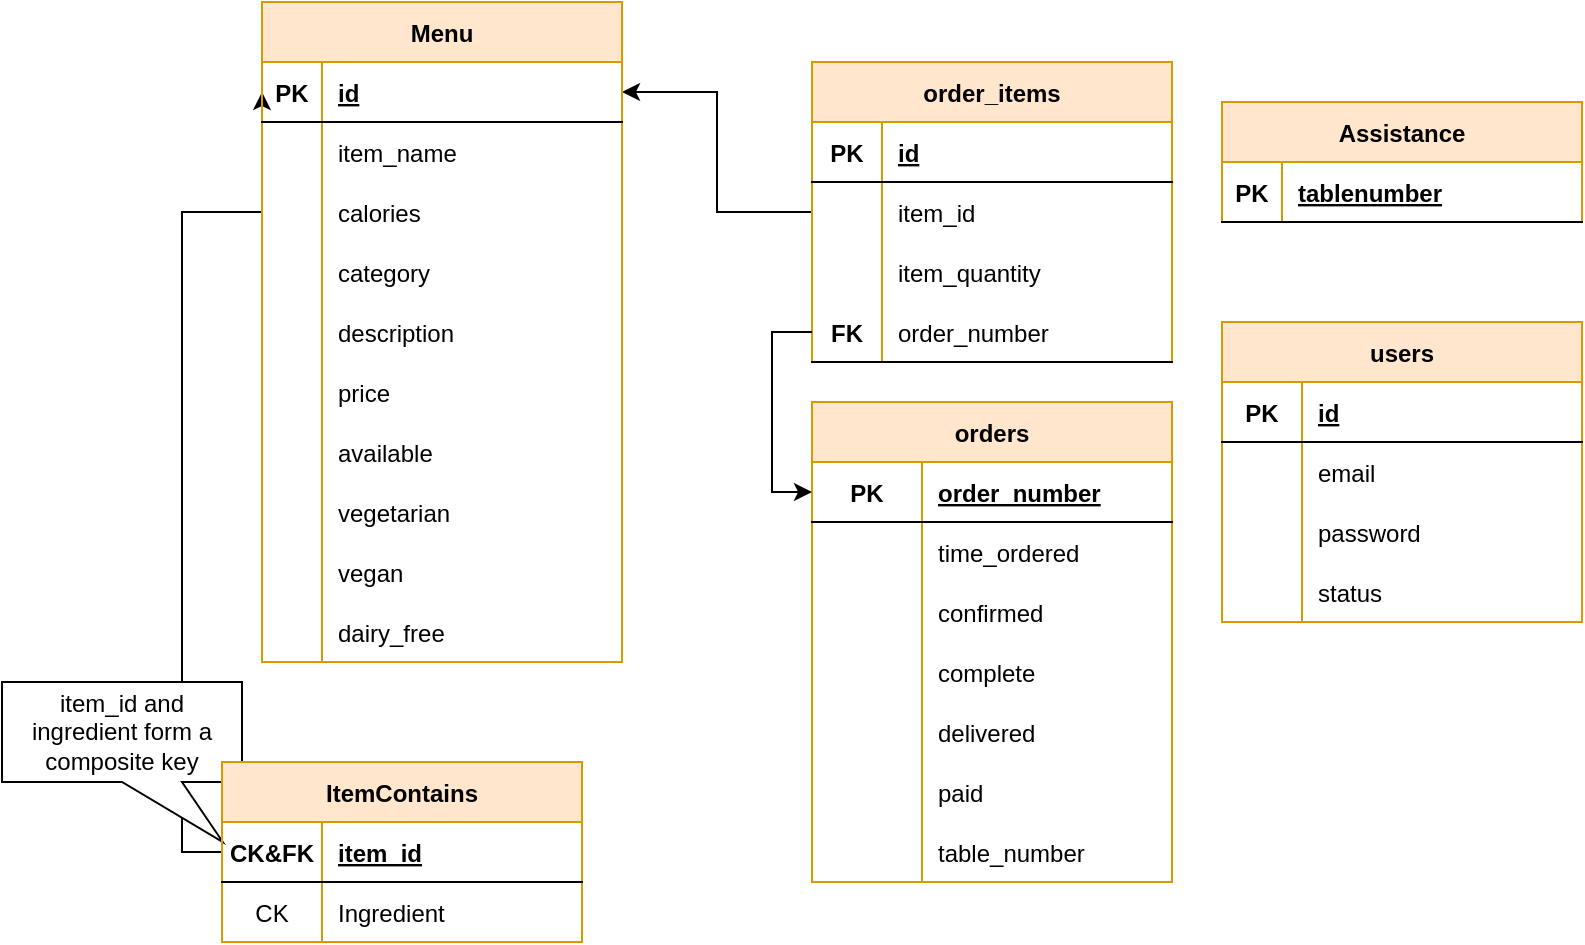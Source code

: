 <mxfile version="13.7.9" type="device"><diagram id="SdohJw1Y27w-HQeOz1-9" name="Page-1"><mxGraphModel dx="2079" dy="730" grid="1" gridSize="10" guides="1" tooltips="1" connect="1" arrows="1" fold="1" page="1" pageScale="1" pageWidth="850" pageHeight="1100" math="0" shadow="0"><root><mxCell id="0"/><mxCell id="1" parent="0"/><mxCell id="2-MBqTOUzXgTZONKNW20-106" style="edgeStyle=orthogonalEdgeStyle;rounded=0;orthogonalLoop=1;jettySize=auto;html=1;entryX=1;entryY=0.5;entryDx=0;entryDy=0;" parent="1" source="2-MBqTOUzXgTZONKNW20-47" target="2-MBqTOUzXgTZONKNW20-2" edge="1"><mxGeometry relative="1" as="geometry"/></mxCell><mxCell id="gD3j3if3c3q_2r_IgSVw-8" style="edgeStyle=orthogonalEdgeStyle;rounded=0;orthogonalLoop=1;jettySize=auto;html=1;entryX=0;entryY=0.5;entryDx=0;entryDy=0;" parent="1" source="gD3j3if3c3q_2r_IgSVw-2" target="2-MBqTOUzXgTZONKNW20-2" edge="1"><mxGeometry relative="1" as="geometry"><mxPoint x="10" y="190" as="targetPoint"/><Array as="points"><mxPoint x="20" y="515"/><mxPoint x="20" y="195"/></Array></mxGeometry></mxCell><mxCell id="49WRHpQIaL2PQQmi55MU-1" value="item_id and ingredient form a composite key" style="shape=callout;whiteSpace=wrap;html=1;perimeter=calloutPerimeter;position2=0.92;base=30;" parent="1" vertex="1"><mxGeometry x="-70" y="430" width="120" height="80" as="geometry"/></mxCell><mxCell id="2-MBqTOUzXgTZONKNW20-62" value="orders" style="shape=table;startSize=30;container=1;collapsible=1;childLayout=tableLayout;fixedRows=1;rowLines=0;fontStyle=1;align=center;resizeLast=1;fillColor=#ffe6cc;strokeColor=#d79b00;" parent="1" vertex="1"><mxGeometry x="335" y="290" width="180" height="240" as="geometry"/></mxCell><mxCell id="2-MBqTOUzXgTZONKNW20-63" value="" style="shape=tableRow;horizontal=0;startSize=0;swimlaneHead=0;swimlaneBody=0;fillColor=none;collapsible=0;dropTarget=0;points=[[0,0.5],[1,0.5]];portConstraint=eastwest;top=0;left=0;right=0;bottom=1;" parent="2-MBqTOUzXgTZONKNW20-62" vertex="1"><mxGeometry y="30" width="180" height="30" as="geometry"/></mxCell><mxCell id="2-MBqTOUzXgTZONKNW20-64" value="PK" style="shape=partialRectangle;connectable=0;fillColor=none;top=0;left=0;bottom=0;right=0;fontStyle=1;overflow=hidden;" parent="2-MBqTOUzXgTZONKNW20-63" vertex="1"><mxGeometry width="55" height="30" as="geometry"><mxRectangle width="55" height="30" as="alternateBounds"/></mxGeometry></mxCell><mxCell id="2-MBqTOUzXgTZONKNW20-65" value="order_number" style="shape=partialRectangle;connectable=0;fillColor=none;top=0;left=0;bottom=0;right=0;align=left;spacingLeft=6;fontStyle=5;overflow=hidden;" parent="2-MBqTOUzXgTZONKNW20-63" vertex="1"><mxGeometry x="55" width="125" height="30" as="geometry"><mxRectangle width="125" height="30" as="alternateBounds"/></mxGeometry></mxCell><mxCell id="2-MBqTOUzXgTZONKNW20-69" value="" style="shape=tableRow;horizontal=0;startSize=0;swimlaneHead=0;swimlaneBody=0;fillColor=none;collapsible=0;dropTarget=0;points=[[0,0.5],[1,0.5]];portConstraint=eastwest;top=0;left=0;right=0;bottom=0;" parent="2-MBqTOUzXgTZONKNW20-62" vertex="1"><mxGeometry y="60" width="180" height="30" as="geometry"/></mxCell><mxCell id="2-MBqTOUzXgTZONKNW20-70" value="" style="shape=partialRectangle;connectable=0;fillColor=none;top=0;left=0;bottom=0;right=0;fontStyle=0;overflow=hidden;" parent="2-MBqTOUzXgTZONKNW20-69" vertex="1"><mxGeometry width="55" height="30" as="geometry"><mxRectangle width="55" height="30" as="alternateBounds"/></mxGeometry></mxCell><mxCell id="2-MBqTOUzXgTZONKNW20-71" value="time_ordered" style="shape=partialRectangle;connectable=0;fillColor=none;top=0;left=0;bottom=0;right=0;align=left;spacingLeft=6;fontStyle=0;overflow=hidden;" parent="2-MBqTOUzXgTZONKNW20-69" vertex="1"><mxGeometry x="55" width="125" height="30" as="geometry"><mxRectangle width="125" height="30" as="alternateBounds"/></mxGeometry></mxCell><mxCell id="2-MBqTOUzXgTZONKNW20-72" value="" style="shape=tableRow;horizontal=0;startSize=0;swimlaneHead=0;swimlaneBody=0;fillColor=none;collapsible=0;dropTarget=0;points=[[0,0.5],[1,0.5]];portConstraint=eastwest;top=0;left=0;right=0;bottom=0;" parent="2-MBqTOUzXgTZONKNW20-62" vertex="1"><mxGeometry y="90" width="180" height="30" as="geometry"/></mxCell><mxCell id="2-MBqTOUzXgTZONKNW20-73" value="" style="shape=partialRectangle;connectable=0;fillColor=none;top=0;left=0;bottom=0;right=0;editable=1;overflow=hidden;" parent="2-MBqTOUzXgTZONKNW20-72" vertex="1"><mxGeometry width="55" height="30" as="geometry"><mxRectangle width="55" height="30" as="alternateBounds"/></mxGeometry></mxCell><mxCell id="2-MBqTOUzXgTZONKNW20-74" value="confirmed" style="shape=partialRectangle;connectable=0;fillColor=none;top=0;left=0;bottom=0;right=0;align=left;spacingLeft=6;overflow=hidden;" parent="2-MBqTOUzXgTZONKNW20-72" vertex="1"><mxGeometry x="55" width="125" height="30" as="geometry"><mxRectangle width="125" height="30" as="alternateBounds"/></mxGeometry></mxCell><mxCell id="TI1gwAJ0hKQB6Cb6DZIR-1" value="" style="shape=tableRow;horizontal=0;startSize=0;swimlaneHead=0;swimlaneBody=0;fillColor=none;collapsible=0;dropTarget=0;points=[[0,0.5],[1,0.5]];portConstraint=eastwest;top=0;left=0;right=0;bottom=0;" parent="2-MBqTOUzXgTZONKNW20-62" vertex="1"><mxGeometry y="120" width="180" height="30" as="geometry"/></mxCell><mxCell id="TI1gwAJ0hKQB6Cb6DZIR-2" value="" style="shape=partialRectangle;connectable=0;fillColor=none;top=0;left=0;bottom=0;right=0;editable=1;overflow=hidden;" parent="TI1gwAJ0hKQB6Cb6DZIR-1" vertex="1"><mxGeometry width="55" height="30" as="geometry"><mxRectangle width="55" height="30" as="alternateBounds"/></mxGeometry></mxCell><mxCell id="TI1gwAJ0hKQB6Cb6DZIR-3" value="complete" style="shape=partialRectangle;connectable=0;fillColor=none;top=0;left=0;bottom=0;right=0;align=left;spacingLeft=6;overflow=hidden;" parent="TI1gwAJ0hKQB6Cb6DZIR-1" vertex="1"><mxGeometry x="55" width="125" height="30" as="geometry"><mxRectangle width="125" height="30" as="alternateBounds"/></mxGeometry></mxCell><mxCell id="LBMTMVCG0nJJ5GcOi2LP-10" value="" style="shape=tableRow;horizontal=0;startSize=0;swimlaneHead=0;swimlaneBody=0;fillColor=none;collapsible=0;dropTarget=0;points=[[0,0.5],[1,0.5]];portConstraint=eastwest;top=0;left=0;right=0;bottom=0;" parent="2-MBqTOUzXgTZONKNW20-62" vertex="1"><mxGeometry y="150" width="180" height="30" as="geometry"/></mxCell><mxCell id="LBMTMVCG0nJJ5GcOi2LP-11" value="" style="shape=partialRectangle;connectable=0;fillColor=none;top=0;left=0;bottom=0;right=0;editable=1;overflow=hidden;" parent="LBMTMVCG0nJJ5GcOi2LP-10" vertex="1"><mxGeometry width="55" height="30" as="geometry"><mxRectangle width="55" height="30" as="alternateBounds"/></mxGeometry></mxCell><mxCell id="LBMTMVCG0nJJ5GcOi2LP-12" value="delivered" style="shape=partialRectangle;connectable=0;fillColor=none;top=0;left=0;bottom=0;right=0;align=left;spacingLeft=6;overflow=hidden;" parent="LBMTMVCG0nJJ5GcOi2LP-10" vertex="1"><mxGeometry x="55" width="125" height="30" as="geometry"><mxRectangle width="125" height="30" as="alternateBounds"/></mxGeometry></mxCell><mxCell id="02CrCViyURX6aABteclL-17" value="" style="shape=tableRow;horizontal=0;startSize=0;swimlaneHead=0;swimlaneBody=0;fillColor=none;collapsible=0;dropTarget=0;points=[[0,0.5],[1,0.5]];portConstraint=eastwest;top=0;left=0;right=0;bottom=0;" parent="2-MBqTOUzXgTZONKNW20-62" vertex="1"><mxGeometry y="180" width="180" height="30" as="geometry"/></mxCell><mxCell id="02CrCViyURX6aABteclL-18" value="" style="shape=partialRectangle;connectable=0;fillColor=none;top=0;left=0;bottom=0;right=0;editable=1;overflow=hidden;" parent="02CrCViyURX6aABteclL-17" vertex="1"><mxGeometry width="55" height="30" as="geometry"><mxRectangle width="55" height="30" as="alternateBounds"/></mxGeometry></mxCell><mxCell id="02CrCViyURX6aABteclL-19" value="paid" style="shape=partialRectangle;connectable=0;fillColor=none;top=0;left=0;bottom=0;right=0;align=left;spacingLeft=6;overflow=hidden;" parent="02CrCViyURX6aABteclL-17" vertex="1"><mxGeometry x="55" width="125" height="30" as="geometry"><mxRectangle width="125" height="30" as="alternateBounds"/></mxGeometry></mxCell><mxCell id="9k3X0GZkROTYxaSlNGVo-10" value="" style="shape=tableRow;horizontal=0;startSize=0;swimlaneHead=0;swimlaneBody=0;fillColor=none;collapsible=0;dropTarget=0;points=[[0,0.5],[1,0.5]];portConstraint=eastwest;top=0;left=0;right=0;bottom=0;" vertex="1" parent="2-MBqTOUzXgTZONKNW20-62"><mxGeometry y="210" width="180" height="30" as="geometry"/></mxCell><mxCell id="9k3X0GZkROTYxaSlNGVo-11" value="" style="shape=partialRectangle;connectable=0;fillColor=none;top=0;left=0;bottom=0;right=0;editable=1;overflow=hidden;" vertex="1" parent="9k3X0GZkROTYxaSlNGVo-10"><mxGeometry width="55" height="30" as="geometry"><mxRectangle width="55" height="30" as="alternateBounds"/></mxGeometry></mxCell><mxCell id="9k3X0GZkROTYxaSlNGVo-12" value="table_number" style="shape=partialRectangle;connectable=0;fillColor=none;top=0;left=0;bottom=0;right=0;align=left;spacingLeft=6;overflow=hidden;" vertex="1" parent="9k3X0GZkROTYxaSlNGVo-10"><mxGeometry x="55" width="125" height="30" as="geometry"><mxRectangle width="125" height="30" as="alternateBounds"/></mxGeometry></mxCell><mxCell id="2-MBqTOUzXgTZONKNW20-43" value="order_items" style="shape=table;startSize=30;container=1;collapsible=1;childLayout=tableLayout;fixedRows=1;rowLines=0;fontStyle=1;align=center;resizeLast=1;fillColor=#ffe6cc;strokeColor=#d79b00;" parent="1" vertex="1"><mxGeometry x="335" y="120" width="180" height="150" as="geometry"/></mxCell><mxCell id="2-MBqTOUzXgTZONKNW20-44" value="" style="shape=tableRow;horizontal=0;startSize=0;swimlaneHead=0;swimlaneBody=0;fillColor=none;collapsible=0;dropTarget=0;points=[[0,0.5],[1,0.5]];portConstraint=eastwest;top=0;left=0;right=0;bottom=1;" parent="2-MBqTOUzXgTZONKNW20-43" vertex="1"><mxGeometry y="30" width="180" height="30" as="geometry"/></mxCell><mxCell id="2-MBqTOUzXgTZONKNW20-45" value="PK" style="shape=partialRectangle;connectable=0;fillColor=none;top=0;left=0;bottom=0;right=0;fontStyle=1;overflow=hidden;" parent="2-MBqTOUzXgTZONKNW20-44" vertex="1"><mxGeometry width="35" height="30" as="geometry"><mxRectangle width="35" height="30" as="alternateBounds"/></mxGeometry></mxCell><mxCell id="2-MBqTOUzXgTZONKNW20-46" value="id" style="shape=partialRectangle;connectable=0;fillColor=none;top=0;left=0;bottom=0;right=0;align=left;spacingLeft=6;fontStyle=5;overflow=hidden;" parent="2-MBqTOUzXgTZONKNW20-44" vertex="1"><mxGeometry x="35" width="145" height="30" as="geometry"><mxRectangle width="145" height="30" as="alternateBounds"/></mxGeometry></mxCell><mxCell id="2-MBqTOUzXgTZONKNW20-47" value="" style="shape=tableRow;horizontal=0;startSize=0;swimlaneHead=0;swimlaneBody=0;fillColor=none;collapsible=0;dropTarget=0;points=[[0,0.5],[1,0.5]];portConstraint=eastwest;top=0;left=0;right=0;bottom=0;" parent="2-MBqTOUzXgTZONKNW20-43" vertex="1"><mxGeometry y="60" width="180" height="30" as="geometry"/></mxCell><mxCell id="2-MBqTOUzXgTZONKNW20-48" value="" style="shape=partialRectangle;connectable=0;fillColor=none;top=0;left=0;bottom=0;right=0;editable=1;overflow=hidden;" parent="2-MBqTOUzXgTZONKNW20-47" vertex="1"><mxGeometry width="35" height="30" as="geometry"><mxRectangle width="35" height="30" as="alternateBounds"/></mxGeometry></mxCell><mxCell id="2-MBqTOUzXgTZONKNW20-49" value="item_id" style="shape=partialRectangle;connectable=0;fillColor=none;top=0;left=0;bottom=0;right=0;align=left;spacingLeft=6;overflow=hidden;fontStyle=0" parent="2-MBqTOUzXgTZONKNW20-47" vertex="1"><mxGeometry x="35" width="145" height="30" as="geometry"><mxRectangle width="145" height="30" as="alternateBounds"/></mxGeometry></mxCell><mxCell id="f_pFK07Fa-4HDUdcqEi2-7" value="" style="shape=tableRow;horizontal=0;startSize=0;swimlaneHead=0;swimlaneBody=0;fillColor=none;collapsible=0;dropTarget=0;points=[[0,0.5],[1,0.5]];portConstraint=eastwest;top=0;left=0;right=0;bottom=0;" parent="2-MBqTOUzXgTZONKNW20-43" vertex="1"><mxGeometry y="90" width="180" height="30" as="geometry"/></mxCell><mxCell id="f_pFK07Fa-4HDUdcqEi2-8" value="" style="shape=partialRectangle;connectable=0;fillColor=none;top=0;left=0;bottom=0;right=0;editable=1;overflow=hidden;" parent="f_pFK07Fa-4HDUdcqEi2-7" vertex="1"><mxGeometry width="35" height="30" as="geometry"><mxRectangle width="35" height="30" as="alternateBounds"/></mxGeometry></mxCell><mxCell id="f_pFK07Fa-4HDUdcqEi2-9" value="item_quantity" style="shape=partialRectangle;connectable=0;fillColor=none;top=0;left=0;bottom=0;right=0;align=left;spacingLeft=6;overflow=hidden;" parent="f_pFK07Fa-4HDUdcqEi2-7" vertex="1"><mxGeometry x="35" width="145" height="30" as="geometry"><mxRectangle width="145" height="30" as="alternateBounds"/></mxGeometry></mxCell><mxCell id="02CrCViyURX6aABteclL-20" value="" style="shape=tableRow;horizontal=0;startSize=0;swimlaneHead=0;swimlaneBody=0;fillColor=none;collapsible=0;dropTarget=0;points=[[0,0.5],[1,0.5]];portConstraint=eastwest;top=0;left=0;right=0;bottom=1;" parent="2-MBqTOUzXgTZONKNW20-43" vertex="1"><mxGeometry y="120" width="180" height="30" as="geometry"/></mxCell><mxCell id="02CrCViyURX6aABteclL-21" value="FK" style="shape=partialRectangle;connectable=0;fillColor=none;top=0;left=0;bottom=0;right=0;fontStyle=1;overflow=hidden;" parent="02CrCViyURX6aABteclL-20" vertex="1"><mxGeometry width="35" height="30" as="geometry"><mxRectangle width="35" height="30" as="alternateBounds"/></mxGeometry></mxCell><mxCell id="02CrCViyURX6aABteclL-22" value="order_number" style="shape=partialRectangle;connectable=0;fillColor=none;top=0;left=0;bottom=0;right=0;align=left;spacingLeft=6;fontStyle=0;overflow=hidden;" parent="02CrCViyURX6aABteclL-20" vertex="1"><mxGeometry x="35" width="145" height="30" as="geometry"><mxRectangle width="145" height="30" as="alternateBounds"/></mxGeometry></mxCell><mxCell id="02CrCViyURX6aABteclL-23" style="edgeStyle=orthogonalEdgeStyle;rounded=0;orthogonalLoop=1;jettySize=auto;html=1;entryX=0;entryY=0.5;entryDx=0;entryDy=0;" parent="1" source="02CrCViyURX6aABteclL-20" target="2-MBqTOUzXgTZONKNW20-63" edge="1"><mxGeometry relative="1" as="geometry"/></mxCell><mxCell id="gD3j3if3c3q_2r_IgSVw-1" value="ItemContains" style="shape=table;startSize=30;container=1;collapsible=1;childLayout=tableLayout;fixedRows=1;rowLines=0;fontStyle=1;align=center;resizeLast=1;fillColor=#ffe6cc;strokeColor=#d79b00;" parent="1" vertex="1"><mxGeometry x="40" y="470" width="180" height="90" as="geometry"/></mxCell><mxCell id="gD3j3if3c3q_2r_IgSVw-2" value="" style="shape=tableRow;horizontal=0;startSize=0;swimlaneHead=0;swimlaneBody=0;fillColor=none;collapsible=0;dropTarget=0;points=[[0,0.5],[1,0.5]];portConstraint=eastwest;top=0;left=0;right=0;bottom=1;" parent="gD3j3if3c3q_2r_IgSVw-1" vertex="1"><mxGeometry y="30" width="180" height="30" as="geometry"/></mxCell><mxCell id="gD3j3if3c3q_2r_IgSVw-3" value="CK&amp;FK" style="shape=partialRectangle;connectable=0;fillColor=none;top=0;left=0;bottom=0;right=0;fontStyle=1;overflow=hidden;" parent="gD3j3if3c3q_2r_IgSVw-2" vertex="1"><mxGeometry width="50" height="30" as="geometry"><mxRectangle width="50" height="30" as="alternateBounds"/></mxGeometry></mxCell><mxCell id="gD3j3if3c3q_2r_IgSVw-4" value="item_id" style="shape=partialRectangle;connectable=0;fillColor=none;top=0;left=0;bottom=0;right=0;align=left;spacingLeft=6;fontStyle=5;overflow=hidden;" parent="gD3j3if3c3q_2r_IgSVw-2" vertex="1"><mxGeometry x="50" width="130" height="30" as="geometry"><mxRectangle width="130" height="30" as="alternateBounds"/></mxGeometry></mxCell><mxCell id="gD3j3if3c3q_2r_IgSVw-5" value="" style="shape=tableRow;horizontal=0;startSize=0;swimlaneHead=0;swimlaneBody=0;fillColor=none;collapsible=0;dropTarget=0;points=[[0,0.5],[1,0.5]];portConstraint=eastwest;top=0;left=0;right=0;bottom=0;" parent="gD3j3if3c3q_2r_IgSVw-1" vertex="1"><mxGeometry y="60" width="180" height="30" as="geometry"/></mxCell><mxCell id="gD3j3if3c3q_2r_IgSVw-6" value="CK" style="shape=partialRectangle;connectable=0;fillColor=none;top=0;left=0;bottom=0;right=0;editable=1;overflow=hidden;" parent="gD3j3if3c3q_2r_IgSVw-5" vertex="1"><mxGeometry width="50" height="30" as="geometry"><mxRectangle width="50" height="30" as="alternateBounds"/></mxGeometry></mxCell><mxCell id="gD3j3if3c3q_2r_IgSVw-7" value="Ingredient" style="shape=partialRectangle;connectable=0;fillColor=none;top=0;left=0;bottom=0;right=0;align=left;spacingLeft=6;overflow=hidden;" parent="gD3j3if3c3q_2r_IgSVw-5" vertex="1"><mxGeometry x="50" width="130" height="30" as="geometry"><mxRectangle width="130" height="30" as="alternateBounds"/></mxGeometry></mxCell><mxCell id="2-MBqTOUzXgTZONKNW20-117" value="Assistance" style="shape=table;startSize=30;container=1;collapsible=1;childLayout=tableLayout;fixedRows=1;rowLines=0;fontStyle=1;align=center;resizeLast=1;fillColor=#ffe6cc;strokeColor=#d79b00;" parent="1" vertex="1"><mxGeometry x="540" y="140" width="180" height="60" as="geometry"/></mxCell><mxCell id="2-MBqTOUzXgTZONKNW20-118" value="" style="shape=tableRow;horizontal=0;startSize=0;swimlaneHead=0;swimlaneBody=0;fillColor=none;collapsible=0;dropTarget=0;points=[[0,0.5],[1,0.5]];portConstraint=eastwest;top=0;left=0;right=0;bottom=1;" parent="2-MBqTOUzXgTZONKNW20-117" vertex="1"><mxGeometry y="30" width="180" height="30" as="geometry"/></mxCell><mxCell id="2-MBqTOUzXgTZONKNW20-119" value="PK" style="shape=partialRectangle;connectable=0;fillColor=none;top=0;left=0;bottom=0;right=0;fontStyle=1;overflow=hidden;" parent="2-MBqTOUzXgTZONKNW20-118" vertex="1"><mxGeometry width="30" height="30" as="geometry"><mxRectangle width="30" height="30" as="alternateBounds"/></mxGeometry></mxCell><mxCell id="2-MBqTOUzXgTZONKNW20-120" value="tablenumber" style="shape=partialRectangle;connectable=0;fillColor=none;top=0;left=0;bottom=0;right=0;align=left;spacingLeft=6;fontStyle=5;overflow=hidden;" parent="2-MBqTOUzXgTZONKNW20-118" vertex="1"><mxGeometry x="30" width="150" height="30" as="geometry"><mxRectangle width="150" height="30" as="alternateBounds"/></mxGeometry></mxCell><mxCell id="02CrCViyURX6aABteclL-1" value="users" style="shape=table;startSize=30;container=1;collapsible=1;childLayout=tableLayout;fixedRows=1;rowLines=0;fontStyle=1;align=center;resizeLast=1;fillColor=#ffe6cc;strokeColor=#d79b00;" parent="1" vertex="1"><mxGeometry x="540" y="250" width="180" height="150" as="geometry"/></mxCell><mxCell id="02CrCViyURX6aABteclL-2" value="" style="shape=tableRow;horizontal=0;startSize=0;swimlaneHead=0;swimlaneBody=0;fillColor=none;collapsible=0;dropTarget=0;points=[[0,0.5],[1,0.5]];portConstraint=eastwest;top=0;left=0;right=0;bottom=1;" parent="02CrCViyURX6aABteclL-1" vertex="1"><mxGeometry y="30" width="180" height="30" as="geometry"/></mxCell><mxCell id="02CrCViyURX6aABteclL-3" value="PK" style="shape=partialRectangle;connectable=0;fillColor=none;top=0;left=0;bottom=0;right=0;fontStyle=1;overflow=hidden;" parent="02CrCViyURX6aABteclL-2" vertex="1"><mxGeometry width="40" height="30" as="geometry"><mxRectangle width="40" height="30" as="alternateBounds"/></mxGeometry></mxCell><mxCell id="02CrCViyURX6aABteclL-4" value="id" style="shape=partialRectangle;connectable=0;fillColor=none;top=0;left=0;bottom=0;right=0;align=left;spacingLeft=6;fontStyle=5;overflow=hidden;" parent="02CrCViyURX6aABteclL-2" vertex="1"><mxGeometry x="40" width="140" height="30" as="geometry"><mxRectangle width="140" height="30" as="alternateBounds"/></mxGeometry></mxCell><mxCell id="02CrCViyURX6aABteclL-5" value="" style="shape=tableRow;horizontal=0;startSize=0;swimlaneHead=0;swimlaneBody=0;fillColor=none;collapsible=0;dropTarget=0;points=[[0,0.5],[1,0.5]];portConstraint=eastwest;top=0;left=0;right=0;bottom=0;" parent="02CrCViyURX6aABteclL-1" vertex="1"><mxGeometry y="60" width="180" height="30" as="geometry"/></mxCell><mxCell id="02CrCViyURX6aABteclL-6" value="" style="shape=partialRectangle;connectable=0;fillColor=none;top=0;left=0;bottom=0;right=0;editable=1;overflow=hidden;" parent="02CrCViyURX6aABteclL-5" vertex="1"><mxGeometry width="40" height="30" as="geometry"><mxRectangle width="40" height="30" as="alternateBounds"/></mxGeometry></mxCell><mxCell id="02CrCViyURX6aABteclL-7" value="email" style="shape=partialRectangle;connectable=0;fillColor=none;top=0;left=0;bottom=0;right=0;align=left;spacingLeft=6;overflow=hidden;" parent="02CrCViyURX6aABteclL-5" vertex="1"><mxGeometry x="40" width="140" height="30" as="geometry"><mxRectangle width="140" height="30" as="alternateBounds"/></mxGeometry></mxCell><mxCell id="02CrCViyURX6aABteclL-8" value="" style="shape=tableRow;horizontal=0;startSize=0;swimlaneHead=0;swimlaneBody=0;fillColor=none;collapsible=0;dropTarget=0;points=[[0,0.5],[1,0.5]];portConstraint=eastwest;top=0;left=0;right=0;bottom=0;" parent="02CrCViyURX6aABteclL-1" vertex="1"><mxGeometry y="90" width="180" height="30" as="geometry"/></mxCell><mxCell id="02CrCViyURX6aABteclL-9" value="" style="shape=partialRectangle;connectable=0;fillColor=none;top=0;left=0;bottom=0;right=0;editable=1;overflow=hidden;" parent="02CrCViyURX6aABteclL-8" vertex="1"><mxGeometry width="40" height="30" as="geometry"><mxRectangle width="40" height="30" as="alternateBounds"/></mxGeometry></mxCell><mxCell id="02CrCViyURX6aABteclL-10" value="password" style="shape=partialRectangle;connectable=0;fillColor=none;top=0;left=0;bottom=0;right=0;align=left;spacingLeft=6;overflow=hidden;" parent="02CrCViyURX6aABteclL-8" vertex="1"><mxGeometry x="40" width="140" height="30" as="geometry"><mxRectangle width="140" height="30" as="alternateBounds"/></mxGeometry></mxCell><mxCell id="02CrCViyURX6aABteclL-14" value="" style="shape=tableRow;horizontal=0;startSize=0;swimlaneHead=0;swimlaneBody=0;fillColor=none;collapsible=0;dropTarget=0;points=[[0,0.5],[1,0.5]];portConstraint=eastwest;top=0;left=0;right=0;bottom=0;" parent="02CrCViyURX6aABteclL-1" vertex="1"><mxGeometry y="120" width="180" height="30" as="geometry"/></mxCell><mxCell id="02CrCViyURX6aABteclL-15" value="" style="shape=partialRectangle;connectable=0;fillColor=none;top=0;left=0;bottom=0;right=0;editable=1;overflow=hidden;" parent="02CrCViyURX6aABteclL-14" vertex="1"><mxGeometry width="40" height="30" as="geometry"><mxRectangle width="40" height="30" as="alternateBounds"/></mxGeometry></mxCell><mxCell id="02CrCViyURX6aABteclL-16" value="status" style="shape=partialRectangle;connectable=0;fillColor=none;top=0;left=0;bottom=0;right=0;align=left;spacingLeft=6;overflow=hidden;" parent="02CrCViyURX6aABteclL-14" vertex="1"><mxGeometry x="40" width="140" height="30" as="geometry"><mxRectangle width="140" height="30" as="alternateBounds"/></mxGeometry></mxCell><mxCell id="2-MBqTOUzXgTZONKNW20-1" value="Menu" style="shape=table;startSize=30;container=1;collapsible=1;childLayout=tableLayout;fixedRows=1;rowLines=0;fontStyle=1;align=center;resizeLast=1;fillColor=#ffe6cc;strokeColor=#d79b00;" parent="1" vertex="1"><mxGeometry x="60" y="90" width="180" height="330" as="geometry"/></mxCell><mxCell id="2-MBqTOUzXgTZONKNW20-2" value="" style="shape=tableRow;horizontal=0;startSize=0;swimlaneHead=0;swimlaneBody=0;fillColor=none;collapsible=0;dropTarget=0;points=[[0,0.5],[1,0.5]];portConstraint=eastwest;top=0;left=0;right=0;bottom=1;" parent="2-MBqTOUzXgTZONKNW20-1" vertex="1"><mxGeometry y="30" width="180" height="30" as="geometry"/></mxCell><mxCell id="2-MBqTOUzXgTZONKNW20-3" value="PK" style="shape=partialRectangle;connectable=0;fillColor=none;top=0;left=0;bottom=0;right=0;fontStyle=1;overflow=hidden;" parent="2-MBqTOUzXgTZONKNW20-2" vertex="1"><mxGeometry width="30" height="30" as="geometry"><mxRectangle width="30" height="30" as="alternateBounds"/></mxGeometry></mxCell><mxCell id="2-MBqTOUzXgTZONKNW20-4" value="id" style="shape=partialRectangle;connectable=0;fillColor=none;top=0;left=0;bottom=0;right=0;align=left;spacingLeft=6;fontStyle=5;overflow=hidden;" parent="2-MBqTOUzXgTZONKNW20-2" vertex="1"><mxGeometry x="30" width="150" height="30" as="geometry"><mxRectangle width="150" height="30" as="alternateBounds"/></mxGeometry></mxCell><mxCell id="2-MBqTOUzXgTZONKNW20-5" value="" style="shape=tableRow;horizontal=0;startSize=0;swimlaneHead=0;swimlaneBody=0;fillColor=none;collapsible=0;dropTarget=0;points=[[0,0.5],[1,0.5]];portConstraint=eastwest;top=0;left=0;right=0;bottom=0;" parent="2-MBqTOUzXgTZONKNW20-1" vertex="1"><mxGeometry y="60" width="180" height="30" as="geometry"/></mxCell><mxCell id="2-MBqTOUzXgTZONKNW20-6" value="" style="shape=partialRectangle;connectable=0;fillColor=none;top=0;left=0;bottom=0;right=0;editable=1;overflow=hidden;" parent="2-MBqTOUzXgTZONKNW20-5" vertex="1"><mxGeometry width="30" height="30" as="geometry"><mxRectangle width="30" height="30" as="alternateBounds"/></mxGeometry></mxCell><mxCell id="2-MBqTOUzXgTZONKNW20-7" value="item_name" style="shape=partialRectangle;connectable=0;fillColor=none;top=0;left=0;bottom=0;right=0;align=left;spacingLeft=6;overflow=hidden;" parent="2-MBqTOUzXgTZONKNW20-5" vertex="1"><mxGeometry x="30" width="150" height="30" as="geometry"><mxRectangle width="150" height="30" as="alternateBounds"/></mxGeometry></mxCell><mxCell id="2-MBqTOUzXgTZONKNW20-11" value="" style="shape=tableRow;horizontal=0;startSize=0;swimlaneHead=0;swimlaneBody=0;fillColor=none;collapsible=0;dropTarget=0;points=[[0,0.5],[1,0.5]];portConstraint=eastwest;top=0;left=0;right=0;bottom=0;" parent="2-MBqTOUzXgTZONKNW20-1" vertex="1"><mxGeometry y="90" width="180" height="30" as="geometry"/></mxCell><mxCell id="2-MBqTOUzXgTZONKNW20-12" value="" style="shape=partialRectangle;connectable=0;fillColor=none;top=0;left=0;bottom=0;right=0;editable=1;overflow=hidden;" parent="2-MBqTOUzXgTZONKNW20-11" vertex="1"><mxGeometry width="30" height="30" as="geometry"><mxRectangle width="30" height="30" as="alternateBounds"/></mxGeometry></mxCell><mxCell id="2-MBqTOUzXgTZONKNW20-13" value="calories" style="shape=partialRectangle;connectable=0;fillColor=none;top=0;left=0;bottom=0;right=0;align=left;spacingLeft=6;overflow=hidden;" parent="2-MBqTOUzXgTZONKNW20-11" vertex="1"><mxGeometry x="30" width="150" height="30" as="geometry"><mxRectangle width="150" height="30" as="alternateBounds"/></mxGeometry></mxCell><mxCell id="f_pFK07Fa-4HDUdcqEi2-1" value="" style="shape=tableRow;horizontal=0;startSize=0;swimlaneHead=0;swimlaneBody=0;fillColor=none;collapsible=0;dropTarget=0;points=[[0,0.5],[1,0.5]];portConstraint=eastwest;top=0;left=0;right=0;bottom=0;" parent="2-MBqTOUzXgTZONKNW20-1" vertex="1"><mxGeometry y="120" width="180" height="30" as="geometry"/></mxCell><mxCell id="f_pFK07Fa-4HDUdcqEi2-2" value="" style="shape=partialRectangle;connectable=0;fillColor=none;top=0;left=0;bottom=0;right=0;editable=1;overflow=hidden;" parent="f_pFK07Fa-4HDUdcqEi2-1" vertex="1"><mxGeometry width="30" height="30" as="geometry"><mxRectangle width="30" height="30" as="alternateBounds"/></mxGeometry></mxCell><mxCell id="f_pFK07Fa-4HDUdcqEi2-3" value="category" style="shape=partialRectangle;connectable=0;fillColor=none;top=0;left=0;bottom=0;right=0;align=left;spacingLeft=6;overflow=hidden;" parent="f_pFK07Fa-4HDUdcqEi2-1" vertex="1"><mxGeometry x="30" width="150" height="30" as="geometry"><mxRectangle width="150" height="30" as="alternateBounds"/></mxGeometry></mxCell><mxCell id="f_pFK07Fa-4HDUdcqEi2-4" value="" style="shape=tableRow;horizontal=0;startSize=0;swimlaneHead=0;swimlaneBody=0;fillColor=none;collapsible=0;dropTarget=0;points=[[0,0.5],[1,0.5]];portConstraint=eastwest;top=0;left=0;right=0;bottom=0;" parent="2-MBqTOUzXgTZONKNW20-1" vertex="1"><mxGeometry y="150" width="180" height="30" as="geometry"/></mxCell><mxCell id="f_pFK07Fa-4HDUdcqEi2-5" value="" style="shape=partialRectangle;connectable=0;fillColor=none;top=0;left=0;bottom=0;right=0;editable=1;overflow=hidden;" parent="f_pFK07Fa-4HDUdcqEi2-4" vertex="1"><mxGeometry width="30" height="30" as="geometry"><mxRectangle width="30" height="30" as="alternateBounds"/></mxGeometry></mxCell><mxCell id="f_pFK07Fa-4HDUdcqEi2-6" value="description" style="shape=partialRectangle;connectable=0;fillColor=none;top=0;left=0;bottom=0;right=0;align=left;spacingLeft=6;overflow=hidden;" parent="f_pFK07Fa-4HDUdcqEi2-4" vertex="1"><mxGeometry x="30" width="150" height="30" as="geometry"><mxRectangle width="150" height="30" as="alternateBounds"/></mxGeometry></mxCell><mxCell id="5MhEoBxmCBaLhJYlVvii-27" value="" style="shape=tableRow;horizontal=0;startSize=0;swimlaneHead=0;swimlaneBody=0;fillColor=none;collapsible=0;dropTarget=0;points=[[0,0.5],[1,0.5]];portConstraint=eastwest;top=0;left=0;right=0;bottom=0;" parent="2-MBqTOUzXgTZONKNW20-1" vertex="1"><mxGeometry y="180" width="180" height="30" as="geometry"/></mxCell><mxCell id="5MhEoBxmCBaLhJYlVvii-28" value="" style="shape=partialRectangle;connectable=0;fillColor=none;top=0;left=0;bottom=0;right=0;editable=1;overflow=hidden;" parent="5MhEoBxmCBaLhJYlVvii-27" vertex="1"><mxGeometry width="30" height="30" as="geometry"><mxRectangle width="30" height="30" as="alternateBounds"/></mxGeometry></mxCell><mxCell id="5MhEoBxmCBaLhJYlVvii-29" value="price" style="shape=partialRectangle;connectable=0;fillColor=none;top=0;left=0;bottom=0;right=0;align=left;spacingLeft=6;overflow=hidden;" parent="5MhEoBxmCBaLhJYlVvii-27" vertex="1"><mxGeometry x="30" width="150" height="30" as="geometry"><mxRectangle width="150" height="30" as="alternateBounds"/></mxGeometry></mxCell><mxCell id="2-MBqTOUzXgTZONKNW20-14" value="" style="shape=tableRow;horizontal=0;startSize=0;swimlaneHead=0;swimlaneBody=0;fillColor=none;collapsible=0;dropTarget=0;points=[[0,0.5],[1,0.5]];portConstraint=eastwest;top=0;left=0;right=0;bottom=0;" parent="2-MBqTOUzXgTZONKNW20-1" vertex="1"><mxGeometry y="210" width="180" height="30" as="geometry"/></mxCell><mxCell id="2-MBqTOUzXgTZONKNW20-15" value="" style="shape=partialRectangle;connectable=0;fillColor=none;top=0;left=0;bottom=0;right=0;editable=1;overflow=hidden;" parent="2-MBqTOUzXgTZONKNW20-14" vertex="1"><mxGeometry width="30" height="30" as="geometry"><mxRectangle width="30" height="30" as="alternateBounds"/></mxGeometry></mxCell><mxCell id="2-MBqTOUzXgTZONKNW20-16" value="available" style="shape=partialRectangle;connectable=0;fillColor=none;top=0;left=0;bottom=0;right=0;align=left;spacingLeft=6;overflow=hidden;" parent="2-MBqTOUzXgTZONKNW20-14" vertex="1"><mxGeometry x="30" width="150" height="30" as="geometry"><mxRectangle width="150" height="30" as="alternateBounds"/></mxGeometry></mxCell><mxCell id="9k3X0GZkROTYxaSlNGVo-1" value="" style="shape=tableRow;horizontal=0;startSize=0;swimlaneHead=0;swimlaneBody=0;fillColor=none;collapsible=0;dropTarget=0;points=[[0,0.5],[1,0.5]];portConstraint=eastwest;top=0;left=0;right=0;bottom=0;" vertex="1" parent="2-MBqTOUzXgTZONKNW20-1"><mxGeometry y="240" width="180" height="30" as="geometry"/></mxCell><mxCell id="9k3X0GZkROTYxaSlNGVo-2" value="" style="shape=partialRectangle;connectable=0;fillColor=none;top=0;left=0;bottom=0;right=0;editable=1;overflow=hidden;" vertex="1" parent="9k3X0GZkROTYxaSlNGVo-1"><mxGeometry width="30" height="30" as="geometry"><mxRectangle width="30" height="30" as="alternateBounds"/></mxGeometry></mxCell><mxCell id="9k3X0GZkROTYxaSlNGVo-3" value="vegetarian" style="shape=partialRectangle;connectable=0;fillColor=none;top=0;left=0;bottom=0;right=0;align=left;spacingLeft=6;overflow=hidden;" vertex="1" parent="9k3X0GZkROTYxaSlNGVo-1"><mxGeometry x="30" width="150" height="30" as="geometry"><mxRectangle width="150" height="30" as="alternateBounds"/></mxGeometry></mxCell><mxCell id="9k3X0GZkROTYxaSlNGVo-4" value="" style="shape=tableRow;horizontal=0;startSize=0;swimlaneHead=0;swimlaneBody=0;fillColor=none;collapsible=0;dropTarget=0;points=[[0,0.5],[1,0.5]];portConstraint=eastwest;top=0;left=0;right=0;bottom=0;" vertex="1" parent="2-MBqTOUzXgTZONKNW20-1"><mxGeometry y="270" width="180" height="30" as="geometry"/></mxCell><mxCell id="9k3X0GZkROTYxaSlNGVo-5" value="" style="shape=partialRectangle;connectable=0;fillColor=none;top=0;left=0;bottom=0;right=0;editable=1;overflow=hidden;" vertex="1" parent="9k3X0GZkROTYxaSlNGVo-4"><mxGeometry width="30" height="30" as="geometry"><mxRectangle width="30" height="30" as="alternateBounds"/></mxGeometry></mxCell><mxCell id="9k3X0GZkROTYxaSlNGVo-6" value="vegan" style="shape=partialRectangle;connectable=0;fillColor=none;top=0;left=0;bottom=0;right=0;align=left;spacingLeft=6;overflow=hidden;" vertex="1" parent="9k3X0GZkROTYxaSlNGVo-4"><mxGeometry x="30" width="150" height="30" as="geometry"><mxRectangle width="150" height="30" as="alternateBounds"/></mxGeometry></mxCell><mxCell id="9k3X0GZkROTYxaSlNGVo-7" value="" style="shape=tableRow;horizontal=0;startSize=0;swimlaneHead=0;swimlaneBody=0;fillColor=none;collapsible=0;dropTarget=0;points=[[0,0.5],[1,0.5]];portConstraint=eastwest;top=0;left=0;right=0;bottom=0;" vertex="1" parent="2-MBqTOUzXgTZONKNW20-1"><mxGeometry y="300" width="180" height="30" as="geometry"/></mxCell><mxCell id="9k3X0GZkROTYxaSlNGVo-8" value="" style="shape=partialRectangle;connectable=0;fillColor=none;top=0;left=0;bottom=0;right=0;editable=1;overflow=hidden;" vertex="1" parent="9k3X0GZkROTYxaSlNGVo-7"><mxGeometry width="30" height="30" as="geometry"><mxRectangle width="30" height="30" as="alternateBounds"/></mxGeometry></mxCell><mxCell id="9k3X0GZkROTYxaSlNGVo-9" value="dairy_free" style="shape=partialRectangle;connectable=0;fillColor=none;top=0;left=0;bottom=0;right=0;align=left;spacingLeft=6;overflow=hidden;" vertex="1" parent="9k3X0GZkROTYxaSlNGVo-7"><mxGeometry x="30" width="150" height="30" as="geometry"><mxRectangle width="150" height="30" as="alternateBounds"/></mxGeometry></mxCell></root></mxGraphModel></diagram></mxfile>